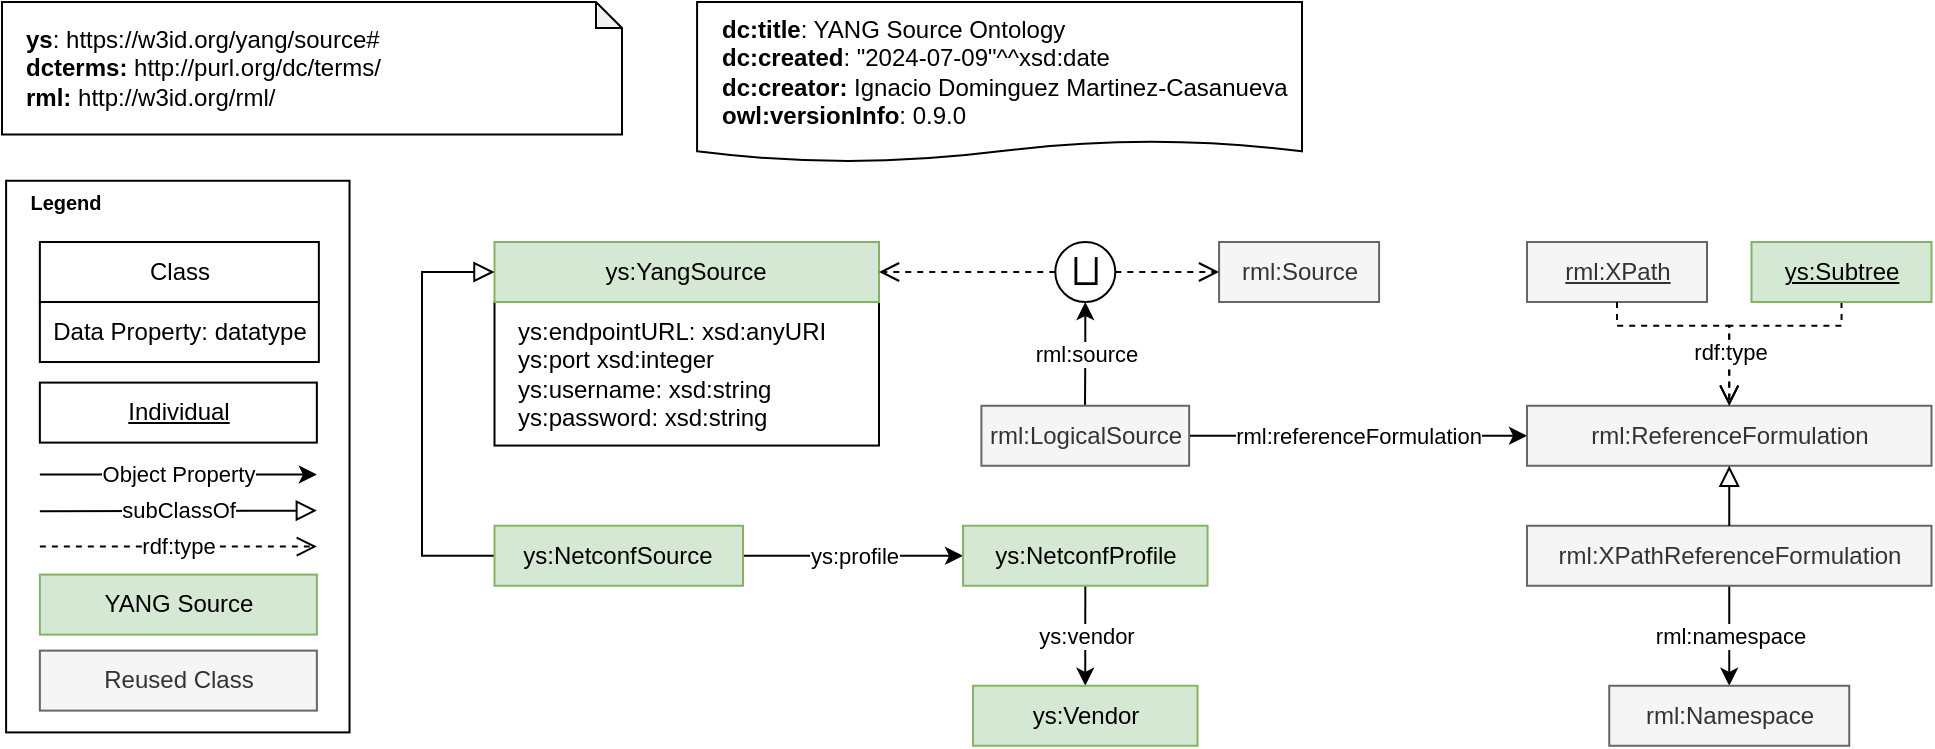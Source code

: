 <mxfile version="24.6.4" type="device">
  <diagram id="V4lAulNeN_WDX5JnY8aY" name="pilot5">
    <mxGraphModel dx="1349" dy="818" grid="1" gridSize="10" guides="1" tooltips="1" connect="1" arrows="1" fold="1" page="1" pageScale="1" pageWidth="850" pageHeight="1100" math="0" shadow="0">
      <root>
        <mxCell id="0" />
        <mxCell id="1" parent="0" />
        <mxCell id="mLb4iFboR8zkR100jdQ6-1" value="" style="rounded=0;whiteSpace=wrap;html=1;rotation=90;fontFamily=Helvetica;" parent="1" vertex="1">
          <mxGeometry x="490" y="381.44" width="275.82" height="171.71" as="geometry" />
        </mxCell>
        <mxCell id="mLb4iFboR8zkR100jdQ6-2" value="YANG Source" style="rounded=0;whiteSpace=wrap;html=1;fillColor=#d5e8d4;strokeColor=#82b366;fontFamily=Helvetica;" parent="1" vertex="1">
          <mxGeometry x="558.93" y="526.3" width="138.5" height="30" as="geometry" />
        </mxCell>
        <mxCell id="mLb4iFboR8zkR100jdQ6-3" value="Class" style="rounded=0;whiteSpace=wrap;html=1;fontFamily=Helvetica;" parent="1" vertex="1">
          <mxGeometry x="558.93" y="360.01" width="139.5" height="30" as="geometry" />
        </mxCell>
        <mxCell id="mLb4iFboR8zkR100jdQ6-4" value="Data Property: datatype" style="rounded=0;whiteSpace=wrap;html=1;fontFamily=Helvetica;" parent="1" vertex="1">
          <mxGeometry x="558.93" y="390.01" width="139.5" height="30" as="geometry" />
        </mxCell>
        <mxCell id="mLb4iFboR8zkR100jdQ6-5" value="Object Property" style="endArrow=classic;html=1;rounded=0;labelPosition=right;verticalLabelPosition=bottom;align=center;verticalAlign=middle;fontFamily=Helvetica;" parent="1" edge="1">
          <mxGeometry width="50" height="50" relative="1" as="geometry">
            <mxPoint x="558.93" y="476.3" as="sourcePoint" />
            <mxPoint x="697.43" y="476.3" as="targetPoint" />
            <mxPoint as="offset" />
          </mxGeometry>
        </mxCell>
        <mxCell id="mLb4iFboR8zkR100jdQ6-7" value="subClassOf" style="endArrow=block;html=1;fontColor=#000000;endFill=0;endSize=8;arcSize=0;rounded=0;fontFamily=Helvetica;" parent="1" edge="1">
          <mxGeometry width="50" height="50" relative="1" as="geometry">
            <mxPoint x="558.93" y="494.58" as="sourcePoint" />
            <mxPoint x="697.43" y="494.3" as="targetPoint" />
          </mxGeometry>
        </mxCell>
        <mxCell id="mLb4iFboR8zkR100jdQ6-8" value="&lt;b style=&quot;font-size: 10px;&quot;&gt;&lt;font data-font-src=&quot;https://fonts.googleapis.com/css?family=Roboto+Condensed&quot;&gt;Legend&lt;/font&gt;&lt;/b&gt;" style="text;html=1;strokeColor=none;fillColor=none;align=center;verticalAlign=middle;whiteSpace=wrap;rounded=0;fontSize=10;fontFamily=Helvetica;" parent="1" vertex="1">
          <mxGeometry x="547.43" y="330.0" width="50" height="20" as="geometry" />
        </mxCell>
        <mxCell id="mLb4iFboR8zkR100jdQ6-9" value="&lt;u&gt;Individual&lt;/u&gt;" style="rounded=0;whiteSpace=wrap;html=1;fontFamily=Helvetica;" parent="1" vertex="1">
          <mxGeometry x="558.93" y="430.3" width="138.5" height="30" as="geometry" />
        </mxCell>
        <mxCell id="5fMTM_yUQj7tKh12GMyz-2" value="&lt;div&gt;&lt;b&gt;dc:title&lt;/b&gt;: YANG Source Ontology&lt;br&gt;&lt;/div&gt;&lt;div&gt;&lt;b&gt;dc:created&lt;/b&gt;: &quot;2024-07-09&quot;^^xsd:date&lt;/div&gt;&lt;div&gt;&lt;b&gt;dc:creator:&lt;/b&gt;&amp;nbsp;Ignacio Dominguez Martinez-Casanueva&lt;br&gt;&lt;/div&gt;&lt;div&gt;&lt;b&gt;owl:versionInfo&lt;/b&gt;: 0.9.0&lt;br&gt;&lt;/div&gt;" style="shape=document;whiteSpace=wrap;html=1;boundedLbl=1;labelBackgroundColor=#ffffff;strokeColor=#000000;fontSize=12;fontColor=#000000;size=0.133;align=left;spacingLeft=10;" parent="1" vertex="1">
          <mxGeometry x="887.54" y="240" width="302.46" height="80" as="geometry" />
        </mxCell>
        <mxCell id="MMhxp2RpZaPXFtDsb9Ic-6" value="Reused Class" style="rounded=0;whiteSpace=wrap;html=1;fillColor=#f5f5f5;strokeColor=#666666;fontFamily=Helvetica;fontColor=#333333;" parent="1" vertex="1">
          <mxGeometry x="558.93" y="564.31" width="138.5" height="30" as="geometry" />
        </mxCell>
        <mxCell id="7pKTagEgV_TqgitrA6XD-2" value="&lt;div style=&quot;border-color: var(--border-color);&quot;&gt;&lt;b style=&quot;border-color: var(--border-color);&quot;&gt;ys&lt;/b&gt;:&amp;nbsp;&lt;span style=&quot;white-space: pre;&quot;&gt;&lt;font style=&quot;&quot; face=&quot;Helvetica&quot;&gt;https://w3id.org/yang/source#&lt;/font&gt;&lt;/span&gt;&lt;/div&gt;&lt;div style=&quot;border-color: var(--border-color);&quot;&gt;&lt;b style=&quot;background-color: initial; border-color: var(--border-color);&quot;&gt;dcterms:&amp;nbsp;&lt;/b&gt;&lt;span style=&quot;background-color: initial;&quot;&gt;http://purl.org/dc/terms/&lt;/span&gt;&lt;br&gt;&lt;/div&gt;&lt;div style=&quot;border-color: var(--border-color);&quot;&gt;&lt;span style=&quot;background-color: initial;&quot;&gt;&lt;b&gt;rml:&lt;/b&gt;&amp;nbsp;&lt;/span&gt;&lt;span style=&quot;background-color: initial;&quot;&gt;http://w3id.org/rml/&lt;/span&gt;&lt;/div&gt;&lt;b style=&quot;border-color: var(--border-color);&quot;&gt;&lt;div style=&quot;&quot;&gt;&lt;/div&gt;&lt;/b&gt;" style="shape=note;whiteSpace=wrap;html=1;backgroundOutline=1;darkOpacity=0.05;size=13;align=left;spacingLeft=10;" parent="1" vertex="1">
          <mxGeometry x="540" y="240" width="310" height="66.27" as="geometry" />
        </mxCell>
        <mxCell id="-U4SR4fcINFbDXNsC2DA-14" value="&lt;div&gt;ys:endpointURL: xsd:anyURI&lt;/div&gt;&lt;div&gt;ys:port xsd:integer&lt;/div&gt;&lt;div&gt;&lt;span style=&quot;background-color: initial;&quot;&gt;ys:username: xsd:string&lt;/span&gt;&lt;/div&gt;&lt;div&gt;&lt;span style=&quot;background-color: initial;&quot;&gt;ys:password: xsd:string&lt;/span&gt;&lt;/div&gt;" style="rounded=0;whiteSpace=wrap;html=1;snapToPoint=1;points=[[0.1,0],[0.2,0],[0.3,0],[0.4,0],[0.5,0],[0.6,0],[0.7,0],[0.8,0],[0.9,0],[0,0.1],[0,0.3],[0,0.5],[0,0.7],[0,0.9],[0.1,1],[0.2,1],[0.3,1],[0.4,1],[0.5,1],[0.6,1],[0.7,1],[0.8,1],[0.9,1],[1,0.1],[1,0.3],[1,0.5],[1,0.7],[1,0.9]];align=left;spacingLeft=10;" parent="1" vertex="1">
          <mxGeometry x="786.25" y="390" width="192.25" height="71.78" as="geometry" />
        </mxCell>
        <mxCell id="M0t86K6L0_S4k3AkDzjf-20" value="ys:profile" style="edgeStyle=orthogonalEdgeStyle;rounded=0;orthogonalLoop=1;jettySize=auto;html=1;exitX=1;exitY=0.5;exitDx=0;exitDy=0;entryX=0;entryY=0.5;entryDx=0;entryDy=0;" edge="1" parent="1" source="M0t86K6L0_S4k3AkDzjf-21" target="M0t86K6L0_S4k3AkDzjf-17">
          <mxGeometry relative="1" as="geometry">
            <Array as="points">
              <mxPoint x="960" y="516.88" />
              <mxPoint x="960" y="516.88" />
            </Array>
            <mxPoint as="offset" />
          </mxGeometry>
        </mxCell>
        <mxCell id="-U4SR4fcINFbDXNsC2DA-9" value="ys:YangSource" style="rounded=0;whiteSpace=wrap;html=1;snapToPoint=1;points=[[0.1,0],[0.2,0],[0.3,0],[0.4,0],[0.5,0],[0.6,0],[0.7,0],[0.8,0],[0.9,0],[0,0.1],[0,0.3],[0,0.5],[0,0.7],[0,0.9],[0.1,1],[0.2,1],[0.3,1],[0.4,1],[0.5,1],[0.6,1],[0.7,1],[0.8,1],[0.9,1],[1,0.1],[1,0.3],[1,0.5],[1,0.7],[1,0.9]];fillColor=#d5e8d4;strokeColor=#82b366;" parent="1" vertex="1">
          <mxGeometry x="786.25" y="360" width="192.25" height="30" as="geometry" />
        </mxCell>
        <mxCell id="M0t86K6L0_S4k3AkDzjf-7" value="rml:source" style="edgeStyle=orthogonalEdgeStyle;rounded=0;orthogonalLoop=1;jettySize=auto;html=1;" edge="1" parent="1" source="M0t86K6L0_S4k3AkDzjf-2" target="M0t86K6L0_S4k3AkDzjf-30">
          <mxGeometry relative="1" as="geometry" />
        </mxCell>
        <mxCell id="M0t86K6L0_S4k3AkDzjf-12" value="rml:referenceFormulation" style="edgeStyle=orthogonalEdgeStyle;rounded=0;orthogonalLoop=1;jettySize=auto;html=1;exitX=1;exitY=0.5;exitDx=0;exitDy=0;entryX=0;entryY=0.5;entryDx=0;entryDy=0;" edge="1" parent="1" source="M0t86K6L0_S4k3AkDzjf-2" target="M0t86K6L0_S4k3AkDzjf-10">
          <mxGeometry relative="1" as="geometry" />
        </mxCell>
        <mxCell id="M0t86K6L0_S4k3AkDzjf-2" value="rml:LogicalSource" style="rounded=0;whiteSpace=wrap;html=1;snapToPoint=1;points=[[0.1,0],[0.2,0],[0.3,0],[0.4,0],[0.5,0],[0.6,0],[0.7,0],[0.8,0],[0.9,0],[0,0.1],[0,0.3],[0,0.5],[0,0.7],[0,0.9],[0.1,1],[0.2,1],[0.3,1],[0.4,1],[0.5,1],[0.6,1],[0.7,1],[0.8,1],[0.9,1],[1,0.1],[1,0.3],[1,0.5],[1,0.7],[1,0.9]];fillColor=#f5f5f5;strokeColor=#666666;fontColor=#333333;" vertex="1" parent="1">
          <mxGeometry x="1029.7" y="441.88" width="103.88" height="30" as="geometry" />
        </mxCell>
        <mxCell id="M0t86K6L0_S4k3AkDzjf-3" value="rml:Source" style="rounded=0;whiteSpace=wrap;html=1;snapToPoint=1;points=[[0.1,0],[0.2,0],[0.3,0],[0.4,0],[0.5,0],[0.6,0],[0.7,0],[0.8,0],[0.9,0],[0,0.1],[0,0.3],[0,0.5],[0,0.7],[0,0.9],[0.1,1],[0.2,1],[0.3,1],[0.4,1],[0.5,1],[0.6,1],[0.7,1],[0.8,1],[0.9,1],[1,0.1],[1,0.3],[1,0.5],[1,0.7],[1,0.9]];fillColor=#f5f5f5;strokeColor=#666666;fontColor=#333333;" vertex="1" parent="1">
          <mxGeometry x="1148.54" y="360" width="80" height="30" as="geometry" />
        </mxCell>
        <mxCell id="M0t86K6L0_S4k3AkDzjf-13" value="rml:namespace" style="edgeStyle=orthogonalEdgeStyle;rounded=0;orthogonalLoop=1;jettySize=auto;html=1;exitX=0.5;exitY=1;exitDx=0;exitDy=0;entryX=0.5;entryY=0;entryDx=0;entryDy=0;" edge="1" parent="1" source="M0t86K6L0_S4k3AkDzjf-8" target="M0t86K6L0_S4k3AkDzjf-9">
          <mxGeometry relative="1" as="geometry" />
        </mxCell>
        <mxCell id="M0t86K6L0_S4k3AkDzjf-8" value="rml:XPathReferenceFormulation" style="rounded=0;whiteSpace=wrap;html=1;snapToPoint=1;points=[[0.1,0],[0.2,0],[0.3,0],[0.4,0],[0.5,0],[0.6,0],[0.7,0],[0.8,0],[0.9,0],[0,0.1],[0,0.3],[0,0.5],[0,0.7],[0,0.9],[0.1,1],[0.2,1],[0.3,1],[0.4,1],[0.5,1],[0.6,1],[0.7,1],[0.8,1],[0.9,1],[1,0.1],[1,0.3],[1,0.5],[1,0.7],[1,0.9]];fillColor=#f5f5f5;strokeColor=#666666;fontColor=#333333;" vertex="1" parent="1">
          <mxGeometry x="1302.5" y="501.88" width="202.25" height="30" as="geometry" />
        </mxCell>
        <mxCell id="M0t86K6L0_S4k3AkDzjf-9" value="rml:Namespace" style="rounded=0;whiteSpace=wrap;html=1;snapToPoint=1;points=[[0.1,0],[0.2,0],[0.3,0],[0.4,0],[0.5,0],[0.6,0],[0.7,0],[0.8,0],[0.9,0],[0,0.1],[0,0.3],[0,0.5],[0,0.7],[0,0.9],[0.1,1],[0.2,1],[0.3,1],[0.4,1],[0.5,1],[0.6,1],[0.7,1],[0.8,1],[0.9,1],[1,0.1],[1,0.3],[1,0.5],[1,0.7],[1,0.9]];fillColor=#f5f5f5;strokeColor=#666666;fontColor=#333333;" vertex="1" parent="1">
          <mxGeometry x="1343.62" y="581.88" width="120" height="30" as="geometry" />
        </mxCell>
        <mxCell id="M0t86K6L0_S4k3AkDzjf-10" value="rml:ReferenceFormulation" style="rounded=0;whiteSpace=wrap;html=1;snapToPoint=1;points=[[0.1,0],[0.2,0],[0.3,0],[0.4,0],[0.5,0],[0.6,0],[0.7,0],[0.8,0],[0.9,0],[0,0.1],[0,0.3],[0,0.5],[0,0.7],[0,0.9],[0.1,1],[0.2,1],[0.3,1],[0.4,1],[0.5,1],[0.6,1],[0.7,1],[0.8,1],[0.9,1],[1,0.1],[1,0.3],[1,0.5],[1,0.7],[1,0.9]];fillColor=#f5f5f5;strokeColor=#666666;fontColor=#333333;" vertex="1" parent="1">
          <mxGeometry x="1302.5" y="441.88" width="202.25" height="30" as="geometry" />
        </mxCell>
        <mxCell id="M0t86K6L0_S4k3AkDzjf-11" value="rml:XPath" style="rounded=0;whiteSpace=wrap;html=1;snapToPoint=1;points=[[0.1,0],[0.2,0],[0.3,0],[0.4,0],[0.5,0],[0.6,0],[0.7,0],[0.8,0],[0.9,0],[0,0.1],[0,0.3],[0,0.5],[0,0.7],[0,0.9],[0.1,1],[0.2,1],[0.3,1],[0.4,1],[0.5,1],[0.6,1],[0.7,1],[0.8,1],[0.9,1],[1,0.1],[1,0.3],[1,0.5],[1,0.7],[1,0.9]];fillColor=#f5f5f5;strokeColor=#666666;fontColor=#333333;fontStyle=4" vertex="1" parent="1">
          <mxGeometry x="1302.5" y="360" width="90" height="30" as="geometry" />
        </mxCell>
        <mxCell id="M0t86K6L0_S4k3AkDzjf-14" value="" style="endArrow=block;html=1;fontColor=#000099;exitX=0.5;exitY=0;exitDx=0;exitDy=0;endFill=0;endSize=8;arcSize=0;rounded=0;edgeStyle=orthogonalEdgeStyle;entryX=0.5;entryY=1;entryDx=0;entryDy=0;" edge="1" parent="1" source="M0t86K6L0_S4k3AkDzjf-8" target="M0t86K6L0_S4k3AkDzjf-10">
          <mxGeometry width="50" height="50" relative="1" as="geometry">
            <mxPoint x="950" y="404.88" as="sourcePoint" />
            <mxPoint x="1404" y="491.88" as="targetPoint" />
          </mxGeometry>
        </mxCell>
        <mxCell id="M0t86K6L0_S4k3AkDzjf-43" value="ys:vendor" style="edgeStyle=orthogonalEdgeStyle;rounded=0;orthogonalLoop=1;jettySize=auto;html=1;exitX=0.5;exitY=1;exitDx=0;exitDy=0;entryX=0.5;entryY=0;entryDx=0;entryDy=0;" edge="1" parent="1" source="M0t86K6L0_S4k3AkDzjf-17" target="M0t86K6L0_S4k3AkDzjf-18">
          <mxGeometry relative="1" as="geometry" />
        </mxCell>
        <mxCell id="M0t86K6L0_S4k3AkDzjf-17" value="ys:NetconfProfile" style="rounded=0;whiteSpace=wrap;html=1;snapToPoint=1;points=[[0.1,0],[0.2,0],[0.3,0],[0.4,0],[0.5,0],[0.6,0],[0.7,0],[0.8,0],[0.9,0],[0,0.1],[0,0.3],[0,0.5],[0,0.7],[0,0.9],[0.1,1],[0.2,1],[0.3,1],[0.4,1],[0.5,1],[0.6,1],[0.7,1],[0.8,1],[0.9,1],[1,0.1],[1,0.3],[1,0.5],[1,0.7],[1,0.9]];fillColor=#d5e8d4;strokeColor=#82b366;" vertex="1" parent="1">
          <mxGeometry x="1020.52" y="501.88" width="122.25" height="30" as="geometry" />
        </mxCell>
        <mxCell id="M0t86K6L0_S4k3AkDzjf-18" value="ys:Vendor" style="rounded=0;whiteSpace=wrap;html=1;snapToPoint=1;points=[[0.1,0],[0.2,0],[0.3,0],[0.4,0],[0.5,0],[0.6,0],[0.7,0],[0.8,0],[0.9,0],[0,0.1],[0,0.3],[0,0.5],[0,0.7],[0,0.9],[0.1,1],[0.2,1],[0.3,1],[0.4,1],[0.5,1],[0.6,1],[0.7,1],[0.8,1],[0.9,1],[1,0.1],[1,0.3],[1,0.5],[1,0.7],[1,0.9]];fillColor=#d5e8d4;strokeColor=#82b366;" vertex="1" parent="1">
          <mxGeometry x="1025.51" y="581.88" width="112.25" height="30" as="geometry" />
        </mxCell>
        <mxCell id="M0t86K6L0_S4k3AkDzjf-22" value="" style="endArrow=block;html=1;fontColor=#000099;endFill=0;entryX=0;entryY=0.5;entryDx=0;entryDy=0;endSize=8;arcSize=0;rounded=0;edgeStyle=orthogonalEdgeStyle;exitX=0;exitY=0.5;exitDx=0;exitDy=0;" edge="1" parent="1" source="M0t86K6L0_S4k3AkDzjf-21" target="-U4SR4fcINFbDXNsC2DA-9">
          <mxGeometry width="50" height="50" relative="1" as="geometry">
            <mxPoint x="989.96" y="404.88" as="sourcePoint" />
            <mxPoint x="1145.96" y="451.88" as="targetPoint" />
            <Array as="points">
              <mxPoint x="750" y="516.88" />
              <mxPoint x="750" y="374.88" />
            </Array>
          </mxGeometry>
        </mxCell>
        <mxCell id="M0t86K6L0_S4k3AkDzjf-30" value="&lt;span class=&quot;st&quot;&gt;⨆&lt;/span&gt;" style="ellipse;whiteSpace=wrap;html=1;aspect=fixed;fontSize=17;" vertex="1" parent="1">
          <mxGeometry x="1066.65" y="360" width="30" height="30" as="geometry" />
        </mxCell>
        <mxCell id="M0t86K6L0_S4k3AkDzjf-33" value="" style="endArrow=open;html=1;fontColor=#000099;endFill=0;dashed=1;entryX=0;entryY=0.5;entryDx=0;entryDy=0;endSize=8;arcSize=0;rounded=0;" edge="1" source="M0t86K6L0_S4k3AkDzjf-30" target="M0t86K6L0_S4k3AkDzjf-3" parent="1">
          <mxGeometry width="50" height="50" relative="1" as="geometry">
            <mxPoint x="850.54" y="381.78" as="sourcePoint" />
            <mxPoint x="1065.54" y="346.78" as="targetPoint" />
          </mxGeometry>
        </mxCell>
        <mxCell id="M0t86K6L0_S4k3AkDzjf-34" value="" style="endArrow=open;html=1;fontColor=#000099;exitX=0;exitY=0.5;exitDx=0;exitDy=0;endFill=0;dashed=1;entryX=1;entryY=0.5;entryDx=0;entryDy=0;endSize=8;arcSize=0;rounded=0;" edge="1" source="M0t86K6L0_S4k3AkDzjf-30" target="-U4SR4fcINFbDXNsC2DA-9" parent="1">
          <mxGeometry width="50" height="50" relative="1" as="geometry">
            <mxPoint x="1034.147" y="371.173" as="sourcePoint" />
            <mxPoint x="1075.54" y="356.78" as="targetPoint" />
          </mxGeometry>
        </mxCell>
        <mxCell id="M0t86K6L0_S4k3AkDzjf-21" value="ys:NetconfSource" style="rounded=0;whiteSpace=wrap;html=1;snapToPoint=1;points=[[0.1,0],[0.2,0],[0.3,0],[0.4,0],[0.5,0],[0.6,0],[0.7,0],[0.8,0],[0.9,0],[0,0.1],[0,0.3],[0,0.5],[0,0.7],[0,0.9],[0.1,1],[0.2,1],[0.3,1],[0.4,1],[0.5,1],[0.6,1],[0.7,1],[0.8,1],[0.9,1],[1,0.1],[1,0.3],[1,0.5],[1,0.7],[1,0.9]];fillColor=#d5e8d4;strokeColor=#82b366;" vertex="1" parent="1">
          <mxGeometry x="786.25" y="501.88" width="124.27" height="30" as="geometry" />
        </mxCell>
        <mxCell id="M0t86K6L0_S4k3AkDzjf-40" style="edgeStyle=orthogonalEdgeStyle;rounded=0;orthogonalLoop=1;jettySize=auto;html=1;exitX=0.5;exitY=1;exitDx=0;exitDy=0;entryX=0.5;entryY=0;entryDx=0;entryDy=0;dashed=1;strokeColor=default;align=center;verticalAlign=middle;fontFamily=Helvetica;fontSize=8;fontColor=#000099;labelBackgroundColor=default;endArrow=open;endFill=0;endSize=8;" edge="1" parent="1" source="M0t86K6L0_S4k3AkDzjf-39" target="M0t86K6L0_S4k3AkDzjf-10">
          <mxGeometry relative="1" as="geometry">
            <mxPoint x="1400" y="441.88" as="targetPoint" />
            <Array as="points">
              <mxPoint x="1460" y="401.88" />
              <mxPoint x="1404" y="401.88" />
            </Array>
          </mxGeometry>
        </mxCell>
        <mxCell id="M0t86K6L0_S4k3AkDzjf-39" value="ys:Subtree" style="rounded=0;whiteSpace=wrap;html=1;snapToPoint=1;points=[[0.1,0],[0.2,0],[0.3,0],[0.4,0],[0.5,0],[0.6,0],[0.7,0],[0.8,0],[0.9,0],[0,0.1],[0,0.3],[0,0.5],[0,0.7],[0,0.9],[0.1,1],[0.2,1],[0.3,1],[0.4,1],[0.5,1],[0.6,1],[0.7,1],[0.8,1],[0.9,1],[1,0.1],[1,0.3],[1,0.5],[1,0.7],[1,0.9]];fillColor=#d5e8d4;strokeColor=#82b366;fontStyle=4" vertex="1" parent="1">
          <mxGeometry x="1414.75" y="360" width="90" height="30" as="geometry" />
        </mxCell>
        <mxCell id="M0t86K6L0_S4k3AkDzjf-15" value="&lt;font style=&quot;font-size: 11px;&quot; color=&quot;#000000&quot;&gt;rdf:type&lt;/font&gt;" style="endArrow=open;html=1;fontColor=#000099;endFill=0;dashed=1;endSize=8;rounded=0;fontSize=8;labelPosition=center;verticalLabelPosition=bottom;align=center;verticalAlign=middle;fontFamily=Helvetica;entryX=0.5;entryY=0;entryDx=0;entryDy=0;edgeStyle=orthogonalEdgeStyle;" edge="1" parent="1" source="M0t86K6L0_S4k3AkDzjf-11" target="M0t86K6L0_S4k3AkDzjf-10">
          <mxGeometry x="0.509" width="50" height="50" relative="1" as="geometry">
            <mxPoint x="1226.25" y="329.24" as="sourcePoint" />
            <mxPoint x="1066.25" y="329.24" as="targetPoint" />
            <mxPoint as="offset" />
            <Array as="points">
              <mxPoint x="1347" y="401.88" />
              <mxPoint x="1404" y="401.88" />
            </Array>
          </mxGeometry>
        </mxCell>
        <mxCell id="M0t86K6L0_S4k3AkDzjf-46" value="&lt;span style=&quot;color: rgb(0, 0, 0); font-size: 11px;&quot;&gt;rdf:type&lt;/span&gt;" style="endArrow=open;html=1;rounded=0;labelPosition=right;verticalLabelPosition=bottom;align=center;verticalAlign=middle;fontFamily=Helvetica;dashed=1;strokeColor=default;fontSize=8;fontColor=#000099;labelBackgroundColor=default;endFill=0;endSize=8;" edge="1" parent="1">
          <mxGeometry width="50" height="50" relative="1" as="geometry">
            <mxPoint x="558.93" y="512.3" as="sourcePoint" />
            <mxPoint x="697.43" y="512.3" as="targetPoint" />
            <mxPoint as="offset" />
          </mxGeometry>
        </mxCell>
      </root>
    </mxGraphModel>
  </diagram>
</mxfile>
